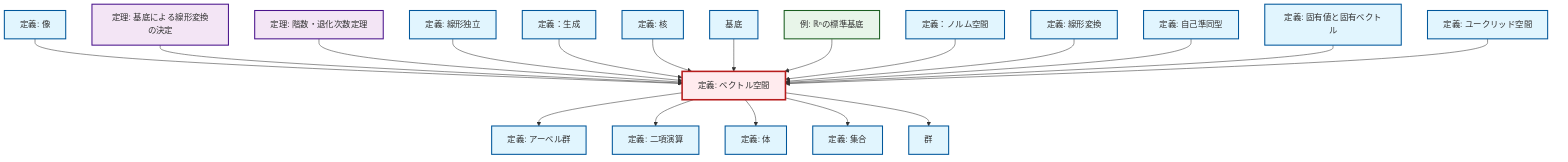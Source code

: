 graph TD
    classDef definition fill:#e1f5fe,stroke:#01579b,stroke-width:2px
    classDef theorem fill:#f3e5f5,stroke:#4a148c,stroke-width:2px
    classDef axiom fill:#fff3e0,stroke:#e65100,stroke-width:2px
    classDef example fill:#e8f5e9,stroke:#1b5e20,stroke-width:2px
    classDef current fill:#ffebee,stroke:#b71c1c,stroke-width:3px
    def-image["定義: 像"]:::definition
    def-euclidean-space["定義: ユークリッド空間"]:::definition
    def-basis["基底"]:::definition
    ex-standard-basis-rn["例: ℝⁿの標準基底"]:::example
    def-eigenvalue-eigenvector["定義: 固有値と固有ベクトル"]:::definition
    def-span["定義：生成"]:::definition
    def-kernel["定義: 核"]:::definition
    def-abelian-group["定義: アーベル群"]:::definition
    def-vector-space["定義: ベクトル空間"]:::definition
    def-group["群"]:::definition
    def-linear-transformation["定義: 線形変換"]:::definition
    thm-linear-transformation-basis["定理: 基底による線形変換の決定"]:::theorem
    def-linear-independence["定義: 線形独立"]:::definition
    def-normed-vector-space["定義：ノルム空間"]:::definition
    def-binary-operation["定義: 二項演算"]:::definition
    thm-rank-nullity["定理: 階数・退化次数定理"]:::theorem
    def-endomorphism["定義: 自己準同型"]:::definition
    def-field["定義: 体"]:::definition
    def-set["定義: 集合"]:::definition
    def-image --> def-vector-space
    thm-linear-transformation-basis --> def-vector-space
    thm-rank-nullity --> def-vector-space
    def-vector-space --> def-abelian-group
    def-linear-independence --> def-vector-space
    def-vector-space --> def-binary-operation
    def-span --> def-vector-space
    def-kernel --> def-vector-space
    def-basis --> def-vector-space
    def-vector-space --> def-field
    ex-standard-basis-rn --> def-vector-space
    def-normed-vector-space --> def-vector-space
    def-linear-transformation --> def-vector-space
    def-vector-space --> def-set
    def-endomorphism --> def-vector-space
    def-eigenvalue-eigenvector --> def-vector-space
    def-vector-space --> def-group
    def-euclidean-space --> def-vector-space
    class def-vector-space current
